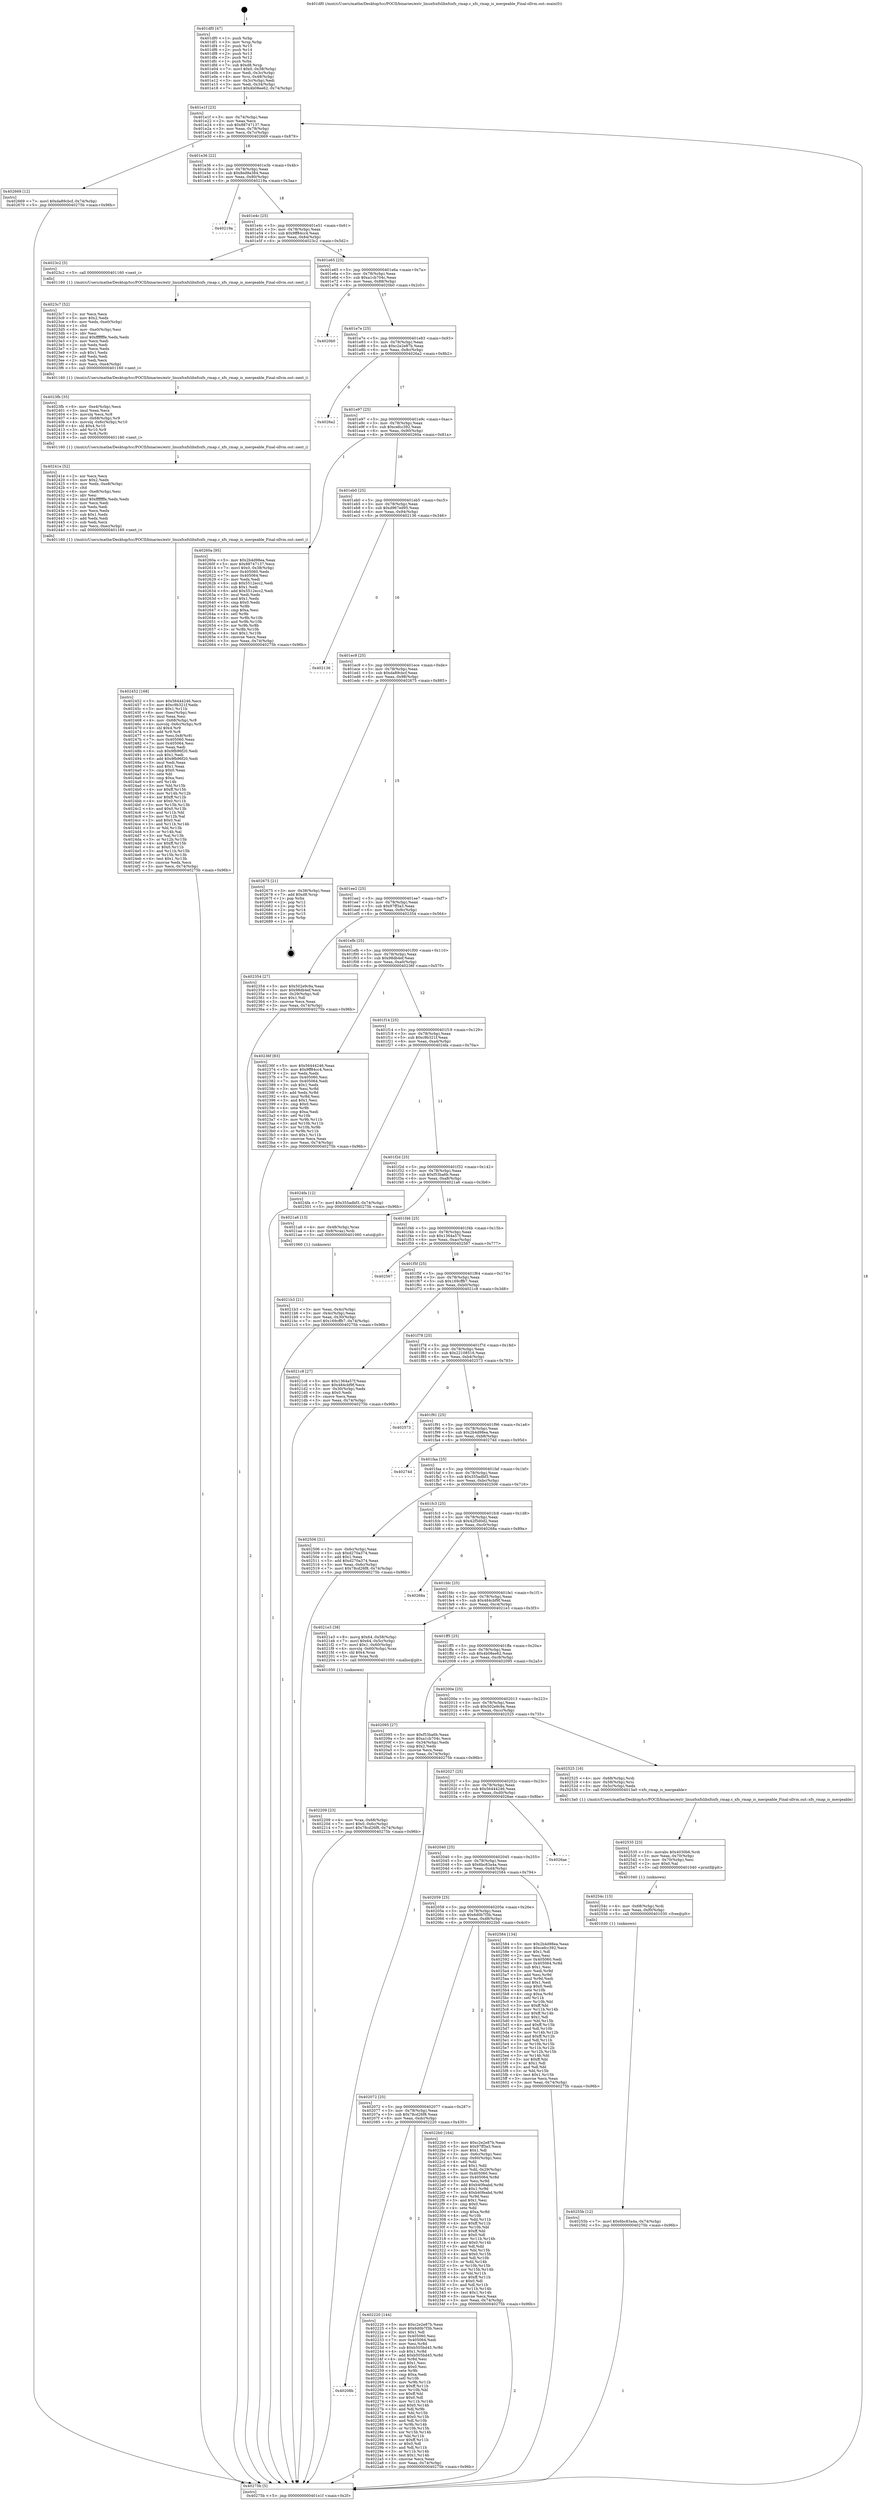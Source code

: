 digraph "0x401df0" {
  label = "0x401df0 (/mnt/c/Users/mathe/Desktop/tcc/POCII/binaries/extr_linuxfsxfslibxfsxfs_rmap.c_xfs_rmap_is_mergeable_Final-ollvm.out::main(0))"
  labelloc = "t"
  node[shape=record]

  Entry [label="",width=0.3,height=0.3,shape=circle,fillcolor=black,style=filled]
  "0x401e1f" [label="{
     0x401e1f [23]\l
     | [instrs]\l
     &nbsp;&nbsp;0x401e1f \<+3\>: mov -0x74(%rbp),%eax\l
     &nbsp;&nbsp;0x401e22 \<+2\>: mov %eax,%ecx\l
     &nbsp;&nbsp;0x401e24 \<+6\>: sub $0x88747137,%ecx\l
     &nbsp;&nbsp;0x401e2a \<+3\>: mov %eax,-0x78(%rbp)\l
     &nbsp;&nbsp;0x401e2d \<+3\>: mov %ecx,-0x7c(%rbp)\l
     &nbsp;&nbsp;0x401e30 \<+6\>: je 0000000000402669 \<main+0x879\>\l
  }"]
  "0x402669" [label="{
     0x402669 [12]\l
     | [instrs]\l
     &nbsp;&nbsp;0x402669 \<+7\>: movl $0xda89cbcf,-0x74(%rbp)\l
     &nbsp;&nbsp;0x402670 \<+5\>: jmp 000000000040275b \<main+0x96b\>\l
  }"]
  "0x401e36" [label="{
     0x401e36 [22]\l
     | [instrs]\l
     &nbsp;&nbsp;0x401e36 \<+5\>: jmp 0000000000401e3b \<main+0x4b\>\l
     &nbsp;&nbsp;0x401e3b \<+3\>: mov -0x78(%rbp),%eax\l
     &nbsp;&nbsp;0x401e3e \<+5\>: sub $0x8ed9a384,%eax\l
     &nbsp;&nbsp;0x401e43 \<+3\>: mov %eax,-0x80(%rbp)\l
     &nbsp;&nbsp;0x401e46 \<+6\>: je 000000000040219a \<main+0x3aa\>\l
  }"]
  Exit [label="",width=0.3,height=0.3,shape=circle,fillcolor=black,style=filled,peripheries=2]
  "0x40219a" [label="{
     0x40219a\l
  }", style=dashed]
  "0x401e4c" [label="{
     0x401e4c [25]\l
     | [instrs]\l
     &nbsp;&nbsp;0x401e4c \<+5\>: jmp 0000000000401e51 \<main+0x61\>\l
     &nbsp;&nbsp;0x401e51 \<+3\>: mov -0x78(%rbp),%eax\l
     &nbsp;&nbsp;0x401e54 \<+5\>: sub $0x9ff84cc4,%eax\l
     &nbsp;&nbsp;0x401e59 \<+6\>: mov %eax,-0x84(%rbp)\l
     &nbsp;&nbsp;0x401e5f \<+6\>: je 00000000004023c2 \<main+0x5d2\>\l
  }"]
  "0x40255b" [label="{
     0x40255b [12]\l
     | [instrs]\l
     &nbsp;&nbsp;0x40255b \<+7\>: movl $0x6bc83a4a,-0x74(%rbp)\l
     &nbsp;&nbsp;0x402562 \<+5\>: jmp 000000000040275b \<main+0x96b\>\l
  }"]
  "0x4023c2" [label="{
     0x4023c2 [5]\l
     | [instrs]\l
     &nbsp;&nbsp;0x4023c2 \<+5\>: call 0000000000401160 \<next_i\>\l
     | [calls]\l
     &nbsp;&nbsp;0x401160 \{1\} (/mnt/c/Users/mathe/Desktop/tcc/POCII/binaries/extr_linuxfsxfslibxfsxfs_rmap.c_xfs_rmap_is_mergeable_Final-ollvm.out::next_i)\l
  }"]
  "0x401e65" [label="{
     0x401e65 [25]\l
     | [instrs]\l
     &nbsp;&nbsp;0x401e65 \<+5\>: jmp 0000000000401e6a \<main+0x7a\>\l
     &nbsp;&nbsp;0x401e6a \<+3\>: mov -0x78(%rbp),%eax\l
     &nbsp;&nbsp;0x401e6d \<+5\>: sub $0xa1cb704c,%eax\l
     &nbsp;&nbsp;0x401e72 \<+6\>: mov %eax,-0x88(%rbp)\l
     &nbsp;&nbsp;0x401e78 \<+6\>: je 00000000004020b0 \<main+0x2c0\>\l
  }"]
  "0x40254c" [label="{
     0x40254c [15]\l
     | [instrs]\l
     &nbsp;&nbsp;0x40254c \<+4\>: mov -0x68(%rbp),%rdi\l
     &nbsp;&nbsp;0x402550 \<+6\>: mov %eax,-0xf0(%rbp)\l
     &nbsp;&nbsp;0x402556 \<+5\>: call 0000000000401030 \<free@plt\>\l
     | [calls]\l
     &nbsp;&nbsp;0x401030 \{1\} (unknown)\l
  }"]
  "0x4020b0" [label="{
     0x4020b0\l
  }", style=dashed]
  "0x401e7e" [label="{
     0x401e7e [25]\l
     | [instrs]\l
     &nbsp;&nbsp;0x401e7e \<+5\>: jmp 0000000000401e83 \<main+0x93\>\l
     &nbsp;&nbsp;0x401e83 \<+3\>: mov -0x78(%rbp),%eax\l
     &nbsp;&nbsp;0x401e86 \<+5\>: sub $0xc2e2e87b,%eax\l
     &nbsp;&nbsp;0x401e8b \<+6\>: mov %eax,-0x8c(%rbp)\l
     &nbsp;&nbsp;0x401e91 \<+6\>: je 00000000004026a2 \<main+0x8b2\>\l
  }"]
  "0x402535" [label="{
     0x402535 [23]\l
     | [instrs]\l
     &nbsp;&nbsp;0x402535 \<+10\>: movabs $0x4030b6,%rdi\l
     &nbsp;&nbsp;0x40253f \<+3\>: mov %eax,-0x70(%rbp)\l
     &nbsp;&nbsp;0x402542 \<+3\>: mov -0x70(%rbp),%esi\l
     &nbsp;&nbsp;0x402545 \<+2\>: mov $0x0,%al\l
     &nbsp;&nbsp;0x402547 \<+5\>: call 0000000000401040 \<printf@plt\>\l
     | [calls]\l
     &nbsp;&nbsp;0x401040 \{1\} (unknown)\l
  }"]
  "0x4026a2" [label="{
     0x4026a2\l
  }", style=dashed]
  "0x401e97" [label="{
     0x401e97 [25]\l
     | [instrs]\l
     &nbsp;&nbsp;0x401e97 \<+5\>: jmp 0000000000401e9c \<main+0xac\>\l
     &nbsp;&nbsp;0x401e9c \<+3\>: mov -0x78(%rbp),%eax\l
     &nbsp;&nbsp;0x401e9f \<+5\>: sub $0xcefcc392,%eax\l
     &nbsp;&nbsp;0x401ea4 \<+6\>: mov %eax,-0x90(%rbp)\l
     &nbsp;&nbsp;0x401eaa \<+6\>: je 000000000040260a \<main+0x81a\>\l
  }"]
  "0x402452" [label="{
     0x402452 [168]\l
     | [instrs]\l
     &nbsp;&nbsp;0x402452 \<+5\>: mov $0x56444246,%ecx\l
     &nbsp;&nbsp;0x402457 \<+5\>: mov $0xc9b321f,%edx\l
     &nbsp;&nbsp;0x40245c \<+3\>: mov $0x1,%r11b\l
     &nbsp;&nbsp;0x40245f \<+6\>: mov -0xec(%rbp),%esi\l
     &nbsp;&nbsp;0x402465 \<+3\>: imul %eax,%esi\l
     &nbsp;&nbsp;0x402468 \<+4\>: mov -0x68(%rbp),%r8\l
     &nbsp;&nbsp;0x40246c \<+4\>: movslq -0x6c(%rbp),%r9\l
     &nbsp;&nbsp;0x402470 \<+4\>: shl $0x4,%r9\l
     &nbsp;&nbsp;0x402474 \<+3\>: add %r9,%r8\l
     &nbsp;&nbsp;0x402477 \<+4\>: mov %esi,0x8(%r8)\l
     &nbsp;&nbsp;0x40247b \<+7\>: mov 0x405060,%eax\l
     &nbsp;&nbsp;0x402482 \<+7\>: mov 0x405064,%esi\l
     &nbsp;&nbsp;0x402489 \<+2\>: mov %eax,%edi\l
     &nbsp;&nbsp;0x40248b \<+6\>: sub $0x9fb96f20,%edi\l
     &nbsp;&nbsp;0x402491 \<+3\>: sub $0x1,%edi\l
     &nbsp;&nbsp;0x402494 \<+6\>: add $0x9fb96f20,%edi\l
     &nbsp;&nbsp;0x40249a \<+3\>: imul %edi,%eax\l
     &nbsp;&nbsp;0x40249d \<+3\>: and $0x1,%eax\l
     &nbsp;&nbsp;0x4024a0 \<+3\>: cmp $0x0,%eax\l
     &nbsp;&nbsp;0x4024a3 \<+3\>: sete %bl\l
     &nbsp;&nbsp;0x4024a6 \<+3\>: cmp $0xa,%esi\l
     &nbsp;&nbsp;0x4024a9 \<+4\>: setl %r14b\l
     &nbsp;&nbsp;0x4024ad \<+3\>: mov %bl,%r15b\l
     &nbsp;&nbsp;0x4024b0 \<+4\>: xor $0xff,%r15b\l
     &nbsp;&nbsp;0x4024b4 \<+3\>: mov %r14b,%r12b\l
     &nbsp;&nbsp;0x4024b7 \<+4\>: xor $0xff,%r12b\l
     &nbsp;&nbsp;0x4024bb \<+4\>: xor $0x0,%r11b\l
     &nbsp;&nbsp;0x4024bf \<+3\>: mov %r15b,%r13b\l
     &nbsp;&nbsp;0x4024c2 \<+4\>: and $0x0,%r13b\l
     &nbsp;&nbsp;0x4024c6 \<+3\>: and %r11b,%bl\l
     &nbsp;&nbsp;0x4024c9 \<+3\>: mov %r12b,%al\l
     &nbsp;&nbsp;0x4024cc \<+2\>: and $0x0,%al\l
     &nbsp;&nbsp;0x4024ce \<+3\>: and %r11b,%r14b\l
     &nbsp;&nbsp;0x4024d1 \<+3\>: or %bl,%r13b\l
     &nbsp;&nbsp;0x4024d4 \<+3\>: or %r14b,%al\l
     &nbsp;&nbsp;0x4024d7 \<+3\>: xor %al,%r13b\l
     &nbsp;&nbsp;0x4024da \<+3\>: or %r12b,%r15b\l
     &nbsp;&nbsp;0x4024dd \<+4\>: xor $0xff,%r15b\l
     &nbsp;&nbsp;0x4024e1 \<+4\>: or $0x0,%r11b\l
     &nbsp;&nbsp;0x4024e5 \<+3\>: and %r11b,%r15b\l
     &nbsp;&nbsp;0x4024e8 \<+3\>: or %r15b,%r13b\l
     &nbsp;&nbsp;0x4024eb \<+4\>: test $0x1,%r13b\l
     &nbsp;&nbsp;0x4024ef \<+3\>: cmovne %edx,%ecx\l
     &nbsp;&nbsp;0x4024f2 \<+3\>: mov %ecx,-0x74(%rbp)\l
     &nbsp;&nbsp;0x4024f5 \<+5\>: jmp 000000000040275b \<main+0x96b\>\l
  }"]
  "0x40260a" [label="{
     0x40260a [95]\l
     | [instrs]\l
     &nbsp;&nbsp;0x40260a \<+5\>: mov $0x2b4d98ea,%eax\l
     &nbsp;&nbsp;0x40260f \<+5\>: mov $0x88747137,%ecx\l
     &nbsp;&nbsp;0x402614 \<+7\>: movl $0x0,-0x38(%rbp)\l
     &nbsp;&nbsp;0x40261b \<+7\>: mov 0x405060,%edx\l
     &nbsp;&nbsp;0x402622 \<+7\>: mov 0x405064,%esi\l
     &nbsp;&nbsp;0x402629 \<+2\>: mov %edx,%edi\l
     &nbsp;&nbsp;0x40262b \<+6\>: sub $0x5512ecc2,%edi\l
     &nbsp;&nbsp;0x402631 \<+3\>: sub $0x1,%edi\l
     &nbsp;&nbsp;0x402634 \<+6\>: add $0x5512ecc2,%edi\l
     &nbsp;&nbsp;0x40263a \<+3\>: imul %edi,%edx\l
     &nbsp;&nbsp;0x40263d \<+3\>: and $0x1,%edx\l
     &nbsp;&nbsp;0x402640 \<+3\>: cmp $0x0,%edx\l
     &nbsp;&nbsp;0x402643 \<+4\>: sete %r8b\l
     &nbsp;&nbsp;0x402647 \<+3\>: cmp $0xa,%esi\l
     &nbsp;&nbsp;0x40264a \<+4\>: setl %r9b\l
     &nbsp;&nbsp;0x40264e \<+3\>: mov %r8b,%r10b\l
     &nbsp;&nbsp;0x402651 \<+3\>: and %r9b,%r10b\l
     &nbsp;&nbsp;0x402654 \<+3\>: xor %r9b,%r8b\l
     &nbsp;&nbsp;0x402657 \<+3\>: or %r8b,%r10b\l
     &nbsp;&nbsp;0x40265a \<+4\>: test $0x1,%r10b\l
     &nbsp;&nbsp;0x40265e \<+3\>: cmovne %ecx,%eax\l
     &nbsp;&nbsp;0x402661 \<+3\>: mov %eax,-0x74(%rbp)\l
     &nbsp;&nbsp;0x402664 \<+5\>: jmp 000000000040275b \<main+0x96b\>\l
  }"]
  "0x401eb0" [label="{
     0x401eb0 [25]\l
     | [instrs]\l
     &nbsp;&nbsp;0x401eb0 \<+5\>: jmp 0000000000401eb5 \<main+0xc5\>\l
     &nbsp;&nbsp;0x401eb5 \<+3\>: mov -0x78(%rbp),%eax\l
     &nbsp;&nbsp;0x401eb8 \<+5\>: sub $0xd967ed95,%eax\l
     &nbsp;&nbsp;0x401ebd \<+6\>: mov %eax,-0x94(%rbp)\l
     &nbsp;&nbsp;0x401ec3 \<+6\>: je 0000000000402136 \<main+0x346\>\l
  }"]
  "0x40241e" [label="{
     0x40241e [52]\l
     | [instrs]\l
     &nbsp;&nbsp;0x40241e \<+2\>: xor %ecx,%ecx\l
     &nbsp;&nbsp;0x402420 \<+5\>: mov $0x2,%edx\l
     &nbsp;&nbsp;0x402425 \<+6\>: mov %edx,-0xe8(%rbp)\l
     &nbsp;&nbsp;0x40242b \<+1\>: cltd\l
     &nbsp;&nbsp;0x40242c \<+6\>: mov -0xe8(%rbp),%esi\l
     &nbsp;&nbsp;0x402432 \<+2\>: idiv %esi\l
     &nbsp;&nbsp;0x402434 \<+6\>: imul $0xfffffffe,%edx,%edx\l
     &nbsp;&nbsp;0x40243a \<+2\>: mov %ecx,%edi\l
     &nbsp;&nbsp;0x40243c \<+2\>: sub %edx,%edi\l
     &nbsp;&nbsp;0x40243e \<+2\>: mov %ecx,%edx\l
     &nbsp;&nbsp;0x402440 \<+3\>: sub $0x1,%edx\l
     &nbsp;&nbsp;0x402443 \<+2\>: add %edx,%edi\l
     &nbsp;&nbsp;0x402445 \<+2\>: sub %edi,%ecx\l
     &nbsp;&nbsp;0x402447 \<+6\>: mov %ecx,-0xec(%rbp)\l
     &nbsp;&nbsp;0x40244d \<+5\>: call 0000000000401160 \<next_i\>\l
     | [calls]\l
     &nbsp;&nbsp;0x401160 \{1\} (/mnt/c/Users/mathe/Desktop/tcc/POCII/binaries/extr_linuxfsxfslibxfsxfs_rmap.c_xfs_rmap_is_mergeable_Final-ollvm.out::next_i)\l
  }"]
  "0x402136" [label="{
     0x402136\l
  }", style=dashed]
  "0x401ec9" [label="{
     0x401ec9 [25]\l
     | [instrs]\l
     &nbsp;&nbsp;0x401ec9 \<+5\>: jmp 0000000000401ece \<main+0xde\>\l
     &nbsp;&nbsp;0x401ece \<+3\>: mov -0x78(%rbp),%eax\l
     &nbsp;&nbsp;0x401ed1 \<+5\>: sub $0xda89cbcf,%eax\l
     &nbsp;&nbsp;0x401ed6 \<+6\>: mov %eax,-0x98(%rbp)\l
     &nbsp;&nbsp;0x401edc \<+6\>: je 0000000000402675 \<main+0x885\>\l
  }"]
  "0x4023fb" [label="{
     0x4023fb [35]\l
     | [instrs]\l
     &nbsp;&nbsp;0x4023fb \<+6\>: mov -0xe4(%rbp),%ecx\l
     &nbsp;&nbsp;0x402401 \<+3\>: imul %eax,%ecx\l
     &nbsp;&nbsp;0x402404 \<+3\>: movslq %ecx,%r8\l
     &nbsp;&nbsp;0x402407 \<+4\>: mov -0x68(%rbp),%r9\l
     &nbsp;&nbsp;0x40240b \<+4\>: movslq -0x6c(%rbp),%r10\l
     &nbsp;&nbsp;0x40240f \<+4\>: shl $0x4,%r10\l
     &nbsp;&nbsp;0x402413 \<+3\>: add %r10,%r9\l
     &nbsp;&nbsp;0x402416 \<+3\>: mov %r8,(%r9)\l
     &nbsp;&nbsp;0x402419 \<+5\>: call 0000000000401160 \<next_i\>\l
     | [calls]\l
     &nbsp;&nbsp;0x401160 \{1\} (/mnt/c/Users/mathe/Desktop/tcc/POCII/binaries/extr_linuxfsxfslibxfsxfs_rmap.c_xfs_rmap_is_mergeable_Final-ollvm.out::next_i)\l
  }"]
  "0x402675" [label="{
     0x402675 [21]\l
     | [instrs]\l
     &nbsp;&nbsp;0x402675 \<+3\>: mov -0x38(%rbp),%eax\l
     &nbsp;&nbsp;0x402678 \<+7\>: add $0xd8,%rsp\l
     &nbsp;&nbsp;0x40267f \<+1\>: pop %rbx\l
     &nbsp;&nbsp;0x402680 \<+2\>: pop %r12\l
     &nbsp;&nbsp;0x402682 \<+2\>: pop %r13\l
     &nbsp;&nbsp;0x402684 \<+2\>: pop %r14\l
     &nbsp;&nbsp;0x402686 \<+2\>: pop %r15\l
     &nbsp;&nbsp;0x402688 \<+1\>: pop %rbp\l
     &nbsp;&nbsp;0x402689 \<+1\>: ret\l
  }"]
  "0x401ee2" [label="{
     0x401ee2 [25]\l
     | [instrs]\l
     &nbsp;&nbsp;0x401ee2 \<+5\>: jmp 0000000000401ee7 \<main+0xf7\>\l
     &nbsp;&nbsp;0x401ee7 \<+3\>: mov -0x78(%rbp),%eax\l
     &nbsp;&nbsp;0x401eea \<+5\>: sub $0x97ff3a3,%eax\l
     &nbsp;&nbsp;0x401eef \<+6\>: mov %eax,-0x9c(%rbp)\l
     &nbsp;&nbsp;0x401ef5 \<+6\>: je 0000000000402354 \<main+0x564\>\l
  }"]
  "0x4023c7" [label="{
     0x4023c7 [52]\l
     | [instrs]\l
     &nbsp;&nbsp;0x4023c7 \<+2\>: xor %ecx,%ecx\l
     &nbsp;&nbsp;0x4023c9 \<+5\>: mov $0x2,%edx\l
     &nbsp;&nbsp;0x4023ce \<+6\>: mov %edx,-0xe0(%rbp)\l
     &nbsp;&nbsp;0x4023d4 \<+1\>: cltd\l
     &nbsp;&nbsp;0x4023d5 \<+6\>: mov -0xe0(%rbp),%esi\l
     &nbsp;&nbsp;0x4023db \<+2\>: idiv %esi\l
     &nbsp;&nbsp;0x4023dd \<+6\>: imul $0xfffffffe,%edx,%edx\l
     &nbsp;&nbsp;0x4023e3 \<+2\>: mov %ecx,%edi\l
     &nbsp;&nbsp;0x4023e5 \<+2\>: sub %edx,%edi\l
     &nbsp;&nbsp;0x4023e7 \<+2\>: mov %ecx,%edx\l
     &nbsp;&nbsp;0x4023e9 \<+3\>: sub $0x1,%edx\l
     &nbsp;&nbsp;0x4023ec \<+2\>: add %edx,%edi\l
     &nbsp;&nbsp;0x4023ee \<+2\>: sub %edi,%ecx\l
     &nbsp;&nbsp;0x4023f0 \<+6\>: mov %ecx,-0xe4(%rbp)\l
     &nbsp;&nbsp;0x4023f6 \<+5\>: call 0000000000401160 \<next_i\>\l
     | [calls]\l
     &nbsp;&nbsp;0x401160 \{1\} (/mnt/c/Users/mathe/Desktop/tcc/POCII/binaries/extr_linuxfsxfslibxfsxfs_rmap.c_xfs_rmap_is_mergeable_Final-ollvm.out::next_i)\l
  }"]
  "0x402354" [label="{
     0x402354 [27]\l
     | [instrs]\l
     &nbsp;&nbsp;0x402354 \<+5\>: mov $0x502e9c9a,%eax\l
     &nbsp;&nbsp;0x402359 \<+5\>: mov $0x98db4ef,%ecx\l
     &nbsp;&nbsp;0x40235e \<+3\>: mov -0x29(%rbp),%dl\l
     &nbsp;&nbsp;0x402361 \<+3\>: test $0x1,%dl\l
     &nbsp;&nbsp;0x402364 \<+3\>: cmovne %ecx,%eax\l
     &nbsp;&nbsp;0x402367 \<+3\>: mov %eax,-0x74(%rbp)\l
     &nbsp;&nbsp;0x40236a \<+5\>: jmp 000000000040275b \<main+0x96b\>\l
  }"]
  "0x401efb" [label="{
     0x401efb [25]\l
     | [instrs]\l
     &nbsp;&nbsp;0x401efb \<+5\>: jmp 0000000000401f00 \<main+0x110\>\l
     &nbsp;&nbsp;0x401f00 \<+3\>: mov -0x78(%rbp),%eax\l
     &nbsp;&nbsp;0x401f03 \<+5\>: sub $0x98db4ef,%eax\l
     &nbsp;&nbsp;0x401f08 \<+6\>: mov %eax,-0xa0(%rbp)\l
     &nbsp;&nbsp;0x401f0e \<+6\>: je 000000000040236f \<main+0x57f\>\l
  }"]
  "0x40208b" [label="{
     0x40208b\l
  }", style=dashed]
  "0x40236f" [label="{
     0x40236f [83]\l
     | [instrs]\l
     &nbsp;&nbsp;0x40236f \<+5\>: mov $0x56444246,%eax\l
     &nbsp;&nbsp;0x402374 \<+5\>: mov $0x9ff84cc4,%ecx\l
     &nbsp;&nbsp;0x402379 \<+2\>: xor %edx,%edx\l
     &nbsp;&nbsp;0x40237b \<+7\>: mov 0x405060,%esi\l
     &nbsp;&nbsp;0x402382 \<+7\>: mov 0x405064,%edi\l
     &nbsp;&nbsp;0x402389 \<+3\>: sub $0x1,%edx\l
     &nbsp;&nbsp;0x40238c \<+3\>: mov %esi,%r8d\l
     &nbsp;&nbsp;0x40238f \<+3\>: add %edx,%r8d\l
     &nbsp;&nbsp;0x402392 \<+4\>: imul %r8d,%esi\l
     &nbsp;&nbsp;0x402396 \<+3\>: and $0x1,%esi\l
     &nbsp;&nbsp;0x402399 \<+3\>: cmp $0x0,%esi\l
     &nbsp;&nbsp;0x40239c \<+4\>: sete %r9b\l
     &nbsp;&nbsp;0x4023a0 \<+3\>: cmp $0xa,%edi\l
     &nbsp;&nbsp;0x4023a3 \<+4\>: setl %r10b\l
     &nbsp;&nbsp;0x4023a7 \<+3\>: mov %r9b,%r11b\l
     &nbsp;&nbsp;0x4023aa \<+3\>: and %r10b,%r11b\l
     &nbsp;&nbsp;0x4023ad \<+3\>: xor %r10b,%r9b\l
     &nbsp;&nbsp;0x4023b0 \<+3\>: or %r9b,%r11b\l
     &nbsp;&nbsp;0x4023b3 \<+4\>: test $0x1,%r11b\l
     &nbsp;&nbsp;0x4023b7 \<+3\>: cmovne %ecx,%eax\l
     &nbsp;&nbsp;0x4023ba \<+3\>: mov %eax,-0x74(%rbp)\l
     &nbsp;&nbsp;0x4023bd \<+5\>: jmp 000000000040275b \<main+0x96b\>\l
  }"]
  "0x401f14" [label="{
     0x401f14 [25]\l
     | [instrs]\l
     &nbsp;&nbsp;0x401f14 \<+5\>: jmp 0000000000401f19 \<main+0x129\>\l
     &nbsp;&nbsp;0x401f19 \<+3\>: mov -0x78(%rbp),%eax\l
     &nbsp;&nbsp;0x401f1c \<+5\>: sub $0xc9b321f,%eax\l
     &nbsp;&nbsp;0x401f21 \<+6\>: mov %eax,-0xa4(%rbp)\l
     &nbsp;&nbsp;0x401f27 \<+6\>: je 00000000004024fa \<main+0x70a\>\l
  }"]
  "0x402220" [label="{
     0x402220 [144]\l
     | [instrs]\l
     &nbsp;&nbsp;0x402220 \<+5\>: mov $0xc2e2e87b,%eax\l
     &nbsp;&nbsp;0x402225 \<+5\>: mov $0x6d0b7f3b,%ecx\l
     &nbsp;&nbsp;0x40222a \<+2\>: mov $0x1,%dl\l
     &nbsp;&nbsp;0x40222c \<+7\>: mov 0x405060,%esi\l
     &nbsp;&nbsp;0x402233 \<+7\>: mov 0x405064,%edi\l
     &nbsp;&nbsp;0x40223a \<+3\>: mov %esi,%r8d\l
     &nbsp;&nbsp;0x40223d \<+7\>: sub $0xb505bd45,%r8d\l
     &nbsp;&nbsp;0x402244 \<+4\>: sub $0x1,%r8d\l
     &nbsp;&nbsp;0x402248 \<+7\>: add $0xb505bd45,%r8d\l
     &nbsp;&nbsp;0x40224f \<+4\>: imul %r8d,%esi\l
     &nbsp;&nbsp;0x402253 \<+3\>: and $0x1,%esi\l
     &nbsp;&nbsp;0x402256 \<+3\>: cmp $0x0,%esi\l
     &nbsp;&nbsp;0x402259 \<+4\>: sete %r9b\l
     &nbsp;&nbsp;0x40225d \<+3\>: cmp $0xa,%edi\l
     &nbsp;&nbsp;0x402260 \<+4\>: setl %r10b\l
     &nbsp;&nbsp;0x402264 \<+3\>: mov %r9b,%r11b\l
     &nbsp;&nbsp;0x402267 \<+4\>: xor $0xff,%r11b\l
     &nbsp;&nbsp;0x40226b \<+3\>: mov %r10b,%bl\l
     &nbsp;&nbsp;0x40226e \<+3\>: xor $0xff,%bl\l
     &nbsp;&nbsp;0x402271 \<+3\>: xor $0x0,%dl\l
     &nbsp;&nbsp;0x402274 \<+3\>: mov %r11b,%r14b\l
     &nbsp;&nbsp;0x402277 \<+4\>: and $0x0,%r14b\l
     &nbsp;&nbsp;0x40227b \<+3\>: and %dl,%r9b\l
     &nbsp;&nbsp;0x40227e \<+3\>: mov %bl,%r15b\l
     &nbsp;&nbsp;0x402281 \<+4\>: and $0x0,%r15b\l
     &nbsp;&nbsp;0x402285 \<+3\>: and %dl,%r10b\l
     &nbsp;&nbsp;0x402288 \<+3\>: or %r9b,%r14b\l
     &nbsp;&nbsp;0x40228b \<+3\>: or %r10b,%r15b\l
     &nbsp;&nbsp;0x40228e \<+3\>: xor %r15b,%r14b\l
     &nbsp;&nbsp;0x402291 \<+3\>: or %bl,%r11b\l
     &nbsp;&nbsp;0x402294 \<+4\>: xor $0xff,%r11b\l
     &nbsp;&nbsp;0x402298 \<+3\>: or $0x0,%dl\l
     &nbsp;&nbsp;0x40229b \<+3\>: and %dl,%r11b\l
     &nbsp;&nbsp;0x40229e \<+3\>: or %r11b,%r14b\l
     &nbsp;&nbsp;0x4022a1 \<+4\>: test $0x1,%r14b\l
     &nbsp;&nbsp;0x4022a5 \<+3\>: cmovne %ecx,%eax\l
     &nbsp;&nbsp;0x4022a8 \<+3\>: mov %eax,-0x74(%rbp)\l
     &nbsp;&nbsp;0x4022ab \<+5\>: jmp 000000000040275b \<main+0x96b\>\l
  }"]
  "0x4024fa" [label="{
     0x4024fa [12]\l
     | [instrs]\l
     &nbsp;&nbsp;0x4024fa \<+7\>: movl $0x355adbf3,-0x74(%rbp)\l
     &nbsp;&nbsp;0x402501 \<+5\>: jmp 000000000040275b \<main+0x96b\>\l
  }"]
  "0x401f2d" [label="{
     0x401f2d [25]\l
     | [instrs]\l
     &nbsp;&nbsp;0x401f2d \<+5\>: jmp 0000000000401f32 \<main+0x142\>\l
     &nbsp;&nbsp;0x401f32 \<+3\>: mov -0x78(%rbp),%eax\l
     &nbsp;&nbsp;0x401f35 \<+5\>: sub $0xf53ba6b,%eax\l
     &nbsp;&nbsp;0x401f3a \<+6\>: mov %eax,-0xa8(%rbp)\l
     &nbsp;&nbsp;0x401f40 \<+6\>: je 00000000004021a6 \<main+0x3b6\>\l
  }"]
  "0x402072" [label="{
     0x402072 [25]\l
     | [instrs]\l
     &nbsp;&nbsp;0x402072 \<+5\>: jmp 0000000000402077 \<main+0x287\>\l
     &nbsp;&nbsp;0x402077 \<+3\>: mov -0x78(%rbp),%eax\l
     &nbsp;&nbsp;0x40207a \<+5\>: sub $0x78cd26f8,%eax\l
     &nbsp;&nbsp;0x40207f \<+6\>: mov %eax,-0xdc(%rbp)\l
     &nbsp;&nbsp;0x402085 \<+6\>: je 0000000000402220 \<main+0x430\>\l
  }"]
  "0x4021a6" [label="{
     0x4021a6 [13]\l
     | [instrs]\l
     &nbsp;&nbsp;0x4021a6 \<+4\>: mov -0x48(%rbp),%rax\l
     &nbsp;&nbsp;0x4021aa \<+4\>: mov 0x8(%rax),%rdi\l
     &nbsp;&nbsp;0x4021ae \<+5\>: call 0000000000401060 \<atoi@plt\>\l
     | [calls]\l
     &nbsp;&nbsp;0x401060 \{1\} (unknown)\l
  }"]
  "0x401f46" [label="{
     0x401f46 [25]\l
     | [instrs]\l
     &nbsp;&nbsp;0x401f46 \<+5\>: jmp 0000000000401f4b \<main+0x15b\>\l
     &nbsp;&nbsp;0x401f4b \<+3\>: mov -0x78(%rbp),%eax\l
     &nbsp;&nbsp;0x401f4e \<+5\>: sub $0x1364a57f,%eax\l
     &nbsp;&nbsp;0x401f53 \<+6\>: mov %eax,-0xac(%rbp)\l
     &nbsp;&nbsp;0x401f59 \<+6\>: je 0000000000402567 \<main+0x777\>\l
  }"]
  "0x4022b0" [label="{
     0x4022b0 [164]\l
     | [instrs]\l
     &nbsp;&nbsp;0x4022b0 \<+5\>: mov $0xc2e2e87b,%eax\l
     &nbsp;&nbsp;0x4022b5 \<+5\>: mov $0x97ff3a3,%ecx\l
     &nbsp;&nbsp;0x4022ba \<+2\>: mov $0x1,%dl\l
     &nbsp;&nbsp;0x4022bc \<+3\>: mov -0x6c(%rbp),%esi\l
     &nbsp;&nbsp;0x4022bf \<+3\>: cmp -0x60(%rbp),%esi\l
     &nbsp;&nbsp;0x4022c2 \<+4\>: setl %dil\l
     &nbsp;&nbsp;0x4022c6 \<+4\>: and $0x1,%dil\l
     &nbsp;&nbsp;0x4022ca \<+4\>: mov %dil,-0x29(%rbp)\l
     &nbsp;&nbsp;0x4022ce \<+7\>: mov 0x405060,%esi\l
     &nbsp;&nbsp;0x4022d5 \<+8\>: mov 0x405064,%r8d\l
     &nbsp;&nbsp;0x4022dd \<+3\>: mov %esi,%r9d\l
     &nbsp;&nbsp;0x4022e0 \<+7\>: add $0xb40feabd,%r9d\l
     &nbsp;&nbsp;0x4022e7 \<+4\>: sub $0x1,%r9d\l
     &nbsp;&nbsp;0x4022eb \<+7\>: sub $0xb40feabd,%r9d\l
     &nbsp;&nbsp;0x4022f2 \<+4\>: imul %r9d,%esi\l
     &nbsp;&nbsp;0x4022f6 \<+3\>: and $0x1,%esi\l
     &nbsp;&nbsp;0x4022f9 \<+3\>: cmp $0x0,%esi\l
     &nbsp;&nbsp;0x4022fc \<+4\>: sete %dil\l
     &nbsp;&nbsp;0x402300 \<+4\>: cmp $0xa,%r8d\l
     &nbsp;&nbsp;0x402304 \<+4\>: setl %r10b\l
     &nbsp;&nbsp;0x402308 \<+3\>: mov %dil,%r11b\l
     &nbsp;&nbsp;0x40230b \<+4\>: xor $0xff,%r11b\l
     &nbsp;&nbsp;0x40230f \<+3\>: mov %r10b,%bl\l
     &nbsp;&nbsp;0x402312 \<+3\>: xor $0xff,%bl\l
     &nbsp;&nbsp;0x402315 \<+3\>: xor $0x0,%dl\l
     &nbsp;&nbsp;0x402318 \<+3\>: mov %r11b,%r14b\l
     &nbsp;&nbsp;0x40231b \<+4\>: and $0x0,%r14b\l
     &nbsp;&nbsp;0x40231f \<+3\>: and %dl,%dil\l
     &nbsp;&nbsp;0x402322 \<+3\>: mov %bl,%r15b\l
     &nbsp;&nbsp;0x402325 \<+4\>: and $0x0,%r15b\l
     &nbsp;&nbsp;0x402329 \<+3\>: and %dl,%r10b\l
     &nbsp;&nbsp;0x40232c \<+3\>: or %dil,%r14b\l
     &nbsp;&nbsp;0x40232f \<+3\>: or %r10b,%r15b\l
     &nbsp;&nbsp;0x402332 \<+3\>: xor %r15b,%r14b\l
     &nbsp;&nbsp;0x402335 \<+3\>: or %bl,%r11b\l
     &nbsp;&nbsp;0x402338 \<+4\>: xor $0xff,%r11b\l
     &nbsp;&nbsp;0x40233c \<+3\>: or $0x0,%dl\l
     &nbsp;&nbsp;0x40233f \<+3\>: and %dl,%r11b\l
     &nbsp;&nbsp;0x402342 \<+3\>: or %r11b,%r14b\l
     &nbsp;&nbsp;0x402345 \<+4\>: test $0x1,%r14b\l
     &nbsp;&nbsp;0x402349 \<+3\>: cmovne %ecx,%eax\l
     &nbsp;&nbsp;0x40234c \<+3\>: mov %eax,-0x74(%rbp)\l
     &nbsp;&nbsp;0x40234f \<+5\>: jmp 000000000040275b \<main+0x96b\>\l
  }"]
  "0x402567" [label="{
     0x402567\l
  }", style=dashed]
  "0x401f5f" [label="{
     0x401f5f [25]\l
     | [instrs]\l
     &nbsp;&nbsp;0x401f5f \<+5\>: jmp 0000000000401f64 \<main+0x174\>\l
     &nbsp;&nbsp;0x401f64 \<+3\>: mov -0x78(%rbp),%eax\l
     &nbsp;&nbsp;0x401f67 \<+5\>: sub $0x169cffb7,%eax\l
     &nbsp;&nbsp;0x401f6c \<+6\>: mov %eax,-0xb0(%rbp)\l
     &nbsp;&nbsp;0x401f72 \<+6\>: je 00000000004021c8 \<main+0x3d8\>\l
  }"]
  "0x402059" [label="{
     0x402059 [25]\l
     | [instrs]\l
     &nbsp;&nbsp;0x402059 \<+5\>: jmp 000000000040205e \<main+0x26e\>\l
     &nbsp;&nbsp;0x40205e \<+3\>: mov -0x78(%rbp),%eax\l
     &nbsp;&nbsp;0x402061 \<+5\>: sub $0x6d0b7f3b,%eax\l
     &nbsp;&nbsp;0x402066 \<+6\>: mov %eax,-0xd8(%rbp)\l
     &nbsp;&nbsp;0x40206c \<+6\>: je 00000000004022b0 \<main+0x4c0\>\l
  }"]
  "0x4021c8" [label="{
     0x4021c8 [27]\l
     | [instrs]\l
     &nbsp;&nbsp;0x4021c8 \<+5\>: mov $0x1364a57f,%eax\l
     &nbsp;&nbsp;0x4021cd \<+5\>: mov $0x484cbf9f,%ecx\l
     &nbsp;&nbsp;0x4021d2 \<+3\>: mov -0x30(%rbp),%edx\l
     &nbsp;&nbsp;0x4021d5 \<+3\>: cmp $0x0,%edx\l
     &nbsp;&nbsp;0x4021d8 \<+3\>: cmove %ecx,%eax\l
     &nbsp;&nbsp;0x4021db \<+3\>: mov %eax,-0x74(%rbp)\l
     &nbsp;&nbsp;0x4021de \<+5\>: jmp 000000000040275b \<main+0x96b\>\l
  }"]
  "0x401f78" [label="{
     0x401f78 [25]\l
     | [instrs]\l
     &nbsp;&nbsp;0x401f78 \<+5\>: jmp 0000000000401f7d \<main+0x18d\>\l
     &nbsp;&nbsp;0x401f7d \<+3\>: mov -0x78(%rbp),%eax\l
     &nbsp;&nbsp;0x401f80 \<+5\>: sub $0x22108516,%eax\l
     &nbsp;&nbsp;0x401f85 \<+6\>: mov %eax,-0xb4(%rbp)\l
     &nbsp;&nbsp;0x401f8b \<+6\>: je 0000000000402573 \<main+0x783\>\l
  }"]
  "0x402584" [label="{
     0x402584 [134]\l
     | [instrs]\l
     &nbsp;&nbsp;0x402584 \<+5\>: mov $0x2b4d98ea,%eax\l
     &nbsp;&nbsp;0x402589 \<+5\>: mov $0xcefcc392,%ecx\l
     &nbsp;&nbsp;0x40258e \<+2\>: mov $0x1,%dl\l
     &nbsp;&nbsp;0x402590 \<+2\>: xor %esi,%esi\l
     &nbsp;&nbsp;0x402592 \<+7\>: mov 0x405060,%edi\l
     &nbsp;&nbsp;0x402599 \<+8\>: mov 0x405064,%r8d\l
     &nbsp;&nbsp;0x4025a1 \<+3\>: sub $0x1,%esi\l
     &nbsp;&nbsp;0x4025a4 \<+3\>: mov %edi,%r9d\l
     &nbsp;&nbsp;0x4025a7 \<+3\>: add %esi,%r9d\l
     &nbsp;&nbsp;0x4025aa \<+4\>: imul %r9d,%edi\l
     &nbsp;&nbsp;0x4025ae \<+3\>: and $0x1,%edi\l
     &nbsp;&nbsp;0x4025b1 \<+3\>: cmp $0x0,%edi\l
     &nbsp;&nbsp;0x4025b4 \<+4\>: sete %r10b\l
     &nbsp;&nbsp;0x4025b8 \<+4\>: cmp $0xa,%r8d\l
     &nbsp;&nbsp;0x4025bc \<+4\>: setl %r11b\l
     &nbsp;&nbsp;0x4025c0 \<+3\>: mov %r10b,%bl\l
     &nbsp;&nbsp;0x4025c3 \<+3\>: xor $0xff,%bl\l
     &nbsp;&nbsp;0x4025c6 \<+3\>: mov %r11b,%r14b\l
     &nbsp;&nbsp;0x4025c9 \<+4\>: xor $0xff,%r14b\l
     &nbsp;&nbsp;0x4025cd \<+3\>: xor $0x1,%dl\l
     &nbsp;&nbsp;0x4025d0 \<+3\>: mov %bl,%r15b\l
     &nbsp;&nbsp;0x4025d3 \<+4\>: and $0xff,%r15b\l
     &nbsp;&nbsp;0x4025d7 \<+3\>: and %dl,%r10b\l
     &nbsp;&nbsp;0x4025da \<+3\>: mov %r14b,%r12b\l
     &nbsp;&nbsp;0x4025dd \<+4\>: and $0xff,%r12b\l
     &nbsp;&nbsp;0x4025e1 \<+3\>: and %dl,%r11b\l
     &nbsp;&nbsp;0x4025e4 \<+3\>: or %r10b,%r15b\l
     &nbsp;&nbsp;0x4025e7 \<+3\>: or %r11b,%r12b\l
     &nbsp;&nbsp;0x4025ea \<+3\>: xor %r12b,%r15b\l
     &nbsp;&nbsp;0x4025ed \<+3\>: or %r14b,%bl\l
     &nbsp;&nbsp;0x4025f0 \<+3\>: xor $0xff,%bl\l
     &nbsp;&nbsp;0x4025f3 \<+3\>: or $0x1,%dl\l
     &nbsp;&nbsp;0x4025f6 \<+2\>: and %dl,%bl\l
     &nbsp;&nbsp;0x4025f8 \<+3\>: or %bl,%r15b\l
     &nbsp;&nbsp;0x4025fb \<+4\>: test $0x1,%r15b\l
     &nbsp;&nbsp;0x4025ff \<+3\>: cmovne %ecx,%eax\l
     &nbsp;&nbsp;0x402602 \<+3\>: mov %eax,-0x74(%rbp)\l
     &nbsp;&nbsp;0x402605 \<+5\>: jmp 000000000040275b \<main+0x96b\>\l
  }"]
  "0x402573" [label="{
     0x402573\l
  }", style=dashed]
  "0x401f91" [label="{
     0x401f91 [25]\l
     | [instrs]\l
     &nbsp;&nbsp;0x401f91 \<+5\>: jmp 0000000000401f96 \<main+0x1a6\>\l
     &nbsp;&nbsp;0x401f96 \<+3\>: mov -0x78(%rbp),%eax\l
     &nbsp;&nbsp;0x401f99 \<+5\>: sub $0x2b4d98ea,%eax\l
     &nbsp;&nbsp;0x401f9e \<+6\>: mov %eax,-0xb8(%rbp)\l
     &nbsp;&nbsp;0x401fa4 \<+6\>: je 000000000040274d \<main+0x95d\>\l
  }"]
  "0x402040" [label="{
     0x402040 [25]\l
     | [instrs]\l
     &nbsp;&nbsp;0x402040 \<+5\>: jmp 0000000000402045 \<main+0x255\>\l
     &nbsp;&nbsp;0x402045 \<+3\>: mov -0x78(%rbp),%eax\l
     &nbsp;&nbsp;0x402048 \<+5\>: sub $0x6bc83a4a,%eax\l
     &nbsp;&nbsp;0x40204d \<+6\>: mov %eax,-0xd4(%rbp)\l
     &nbsp;&nbsp;0x402053 \<+6\>: je 0000000000402584 \<main+0x794\>\l
  }"]
  "0x40274d" [label="{
     0x40274d\l
  }", style=dashed]
  "0x401faa" [label="{
     0x401faa [25]\l
     | [instrs]\l
     &nbsp;&nbsp;0x401faa \<+5\>: jmp 0000000000401faf \<main+0x1bf\>\l
     &nbsp;&nbsp;0x401faf \<+3\>: mov -0x78(%rbp),%eax\l
     &nbsp;&nbsp;0x401fb2 \<+5\>: sub $0x355adbf3,%eax\l
     &nbsp;&nbsp;0x401fb7 \<+6\>: mov %eax,-0xbc(%rbp)\l
     &nbsp;&nbsp;0x401fbd \<+6\>: je 0000000000402506 \<main+0x716\>\l
  }"]
  "0x4026ae" [label="{
     0x4026ae\l
  }", style=dashed]
  "0x402506" [label="{
     0x402506 [31]\l
     | [instrs]\l
     &nbsp;&nbsp;0x402506 \<+3\>: mov -0x6c(%rbp),%eax\l
     &nbsp;&nbsp;0x402509 \<+5\>: sub $0xd270a374,%eax\l
     &nbsp;&nbsp;0x40250e \<+3\>: add $0x1,%eax\l
     &nbsp;&nbsp;0x402511 \<+5\>: add $0xd270a374,%eax\l
     &nbsp;&nbsp;0x402516 \<+3\>: mov %eax,-0x6c(%rbp)\l
     &nbsp;&nbsp;0x402519 \<+7\>: movl $0x78cd26f8,-0x74(%rbp)\l
     &nbsp;&nbsp;0x402520 \<+5\>: jmp 000000000040275b \<main+0x96b\>\l
  }"]
  "0x401fc3" [label="{
     0x401fc3 [25]\l
     | [instrs]\l
     &nbsp;&nbsp;0x401fc3 \<+5\>: jmp 0000000000401fc8 \<main+0x1d8\>\l
     &nbsp;&nbsp;0x401fc8 \<+3\>: mov -0x78(%rbp),%eax\l
     &nbsp;&nbsp;0x401fcb \<+5\>: sub $0x42f5d0d2,%eax\l
     &nbsp;&nbsp;0x401fd0 \<+6\>: mov %eax,-0xc0(%rbp)\l
     &nbsp;&nbsp;0x401fd6 \<+6\>: je 000000000040268a \<main+0x89a\>\l
  }"]
  "0x402027" [label="{
     0x402027 [25]\l
     | [instrs]\l
     &nbsp;&nbsp;0x402027 \<+5\>: jmp 000000000040202c \<main+0x23c\>\l
     &nbsp;&nbsp;0x40202c \<+3\>: mov -0x78(%rbp),%eax\l
     &nbsp;&nbsp;0x40202f \<+5\>: sub $0x56444246,%eax\l
     &nbsp;&nbsp;0x402034 \<+6\>: mov %eax,-0xd0(%rbp)\l
     &nbsp;&nbsp;0x40203a \<+6\>: je 00000000004026ae \<main+0x8be\>\l
  }"]
  "0x40268a" [label="{
     0x40268a\l
  }", style=dashed]
  "0x401fdc" [label="{
     0x401fdc [25]\l
     | [instrs]\l
     &nbsp;&nbsp;0x401fdc \<+5\>: jmp 0000000000401fe1 \<main+0x1f1\>\l
     &nbsp;&nbsp;0x401fe1 \<+3\>: mov -0x78(%rbp),%eax\l
     &nbsp;&nbsp;0x401fe4 \<+5\>: sub $0x484cbf9f,%eax\l
     &nbsp;&nbsp;0x401fe9 \<+6\>: mov %eax,-0xc4(%rbp)\l
     &nbsp;&nbsp;0x401fef \<+6\>: je 00000000004021e3 \<main+0x3f3\>\l
  }"]
  "0x402525" [label="{
     0x402525 [16]\l
     | [instrs]\l
     &nbsp;&nbsp;0x402525 \<+4\>: mov -0x68(%rbp),%rdi\l
     &nbsp;&nbsp;0x402529 \<+4\>: mov -0x58(%rbp),%rsi\l
     &nbsp;&nbsp;0x40252d \<+3\>: mov -0x5c(%rbp),%edx\l
     &nbsp;&nbsp;0x402530 \<+5\>: call 00000000004013a0 \<xfs_rmap_is_mergeable\>\l
     | [calls]\l
     &nbsp;&nbsp;0x4013a0 \{1\} (/mnt/c/Users/mathe/Desktop/tcc/POCII/binaries/extr_linuxfsxfslibxfsxfs_rmap.c_xfs_rmap_is_mergeable_Final-ollvm.out::xfs_rmap_is_mergeable)\l
  }"]
  "0x4021e3" [label="{
     0x4021e3 [38]\l
     | [instrs]\l
     &nbsp;&nbsp;0x4021e3 \<+8\>: movq $0x64,-0x58(%rbp)\l
     &nbsp;&nbsp;0x4021eb \<+7\>: movl $0x64,-0x5c(%rbp)\l
     &nbsp;&nbsp;0x4021f2 \<+7\>: movl $0x1,-0x60(%rbp)\l
     &nbsp;&nbsp;0x4021f9 \<+4\>: movslq -0x60(%rbp),%rax\l
     &nbsp;&nbsp;0x4021fd \<+4\>: shl $0x4,%rax\l
     &nbsp;&nbsp;0x402201 \<+3\>: mov %rax,%rdi\l
     &nbsp;&nbsp;0x402204 \<+5\>: call 0000000000401050 \<malloc@plt\>\l
     | [calls]\l
     &nbsp;&nbsp;0x401050 \{1\} (unknown)\l
  }"]
  "0x401ff5" [label="{
     0x401ff5 [25]\l
     | [instrs]\l
     &nbsp;&nbsp;0x401ff5 \<+5\>: jmp 0000000000401ffa \<main+0x20a\>\l
     &nbsp;&nbsp;0x401ffa \<+3\>: mov -0x78(%rbp),%eax\l
     &nbsp;&nbsp;0x401ffd \<+5\>: sub $0x4b08ee62,%eax\l
     &nbsp;&nbsp;0x402002 \<+6\>: mov %eax,-0xc8(%rbp)\l
     &nbsp;&nbsp;0x402008 \<+6\>: je 0000000000402095 \<main+0x2a5\>\l
  }"]
  "0x402209" [label="{
     0x402209 [23]\l
     | [instrs]\l
     &nbsp;&nbsp;0x402209 \<+4\>: mov %rax,-0x68(%rbp)\l
     &nbsp;&nbsp;0x40220d \<+7\>: movl $0x0,-0x6c(%rbp)\l
     &nbsp;&nbsp;0x402214 \<+7\>: movl $0x78cd26f8,-0x74(%rbp)\l
     &nbsp;&nbsp;0x40221b \<+5\>: jmp 000000000040275b \<main+0x96b\>\l
  }"]
  "0x402095" [label="{
     0x402095 [27]\l
     | [instrs]\l
     &nbsp;&nbsp;0x402095 \<+5\>: mov $0xf53ba6b,%eax\l
     &nbsp;&nbsp;0x40209a \<+5\>: mov $0xa1cb704c,%ecx\l
     &nbsp;&nbsp;0x40209f \<+3\>: mov -0x34(%rbp),%edx\l
     &nbsp;&nbsp;0x4020a2 \<+3\>: cmp $0x2,%edx\l
     &nbsp;&nbsp;0x4020a5 \<+3\>: cmovne %ecx,%eax\l
     &nbsp;&nbsp;0x4020a8 \<+3\>: mov %eax,-0x74(%rbp)\l
     &nbsp;&nbsp;0x4020ab \<+5\>: jmp 000000000040275b \<main+0x96b\>\l
  }"]
  "0x40200e" [label="{
     0x40200e [25]\l
     | [instrs]\l
     &nbsp;&nbsp;0x40200e \<+5\>: jmp 0000000000402013 \<main+0x223\>\l
     &nbsp;&nbsp;0x402013 \<+3\>: mov -0x78(%rbp),%eax\l
     &nbsp;&nbsp;0x402016 \<+5\>: sub $0x502e9c9a,%eax\l
     &nbsp;&nbsp;0x40201b \<+6\>: mov %eax,-0xcc(%rbp)\l
     &nbsp;&nbsp;0x402021 \<+6\>: je 0000000000402525 \<main+0x735\>\l
  }"]
  "0x40275b" [label="{
     0x40275b [5]\l
     | [instrs]\l
     &nbsp;&nbsp;0x40275b \<+5\>: jmp 0000000000401e1f \<main+0x2f\>\l
  }"]
  "0x401df0" [label="{
     0x401df0 [47]\l
     | [instrs]\l
     &nbsp;&nbsp;0x401df0 \<+1\>: push %rbp\l
     &nbsp;&nbsp;0x401df1 \<+3\>: mov %rsp,%rbp\l
     &nbsp;&nbsp;0x401df4 \<+2\>: push %r15\l
     &nbsp;&nbsp;0x401df6 \<+2\>: push %r14\l
     &nbsp;&nbsp;0x401df8 \<+2\>: push %r13\l
     &nbsp;&nbsp;0x401dfa \<+2\>: push %r12\l
     &nbsp;&nbsp;0x401dfc \<+1\>: push %rbx\l
     &nbsp;&nbsp;0x401dfd \<+7\>: sub $0xd8,%rsp\l
     &nbsp;&nbsp;0x401e04 \<+7\>: movl $0x0,-0x38(%rbp)\l
     &nbsp;&nbsp;0x401e0b \<+3\>: mov %edi,-0x3c(%rbp)\l
     &nbsp;&nbsp;0x401e0e \<+4\>: mov %rsi,-0x48(%rbp)\l
     &nbsp;&nbsp;0x401e12 \<+3\>: mov -0x3c(%rbp),%edi\l
     &nbsp;&nbsp;0x401e15 \<+3\>: mov %edi,-0x34(%rbp)\l
     &nbsp;&nbsp;0x401e18 \<+7\>: movl $0x4b08ee62,-0x74(%rbp)\l
  }"]
  "0x4021b3" [label="{
     0x4021b3 [21]\l
     | [instrs]\l
     &nbsp;&nbsp;0x4021b3 \<+3\>: mov %eax,-0x4c(%rbp)\l
     &nbsp;&nbsp;0x4021b6 \<+3\>: mov -0x4c(%rbp),%eax\l
     &nbsp;&nbsp;0x4021b9 \<+3\>: mov %eax,-0x30(%rbp)\l
     &nbsp;&nbsp;0x4021bc \<+7\>: movl $0x169cffb7,-0x74(%rbp)\l
     &nbsp;&nbsp;0x4021c3 \<+5\>: jmp 000000000040275b \<main+0x96b\>\l
  }"]
  Entry -> "0x401df0" [label=" 1"]
  "0x401e1f" -> "0x402669" [label=" 1"]
  "0x401e1f" -> "0x401e36" [label=" 18"]
  "0x402675" -> Exit [label=" 1"]
  "0x401e36" -> "0x40219a" [label=" 0"]
  "0x401e36" -> "0x401e4c" [label=" 18"]
  "0x402669" -> "0x40275b" [label=" 1"]
  "0x401e4c" -> "0x4023c2" [label=" 1"]
  "0x401e4c" -> "0x401e65" [label=" 17"]
  "0x40260a" -> "0x40275b" [label=" 1"]
  "0x401e65" -> "0x4020b0" [label=" 0"]
  "0x401e65" -> "0x401e7e" [label=" 17"]
  "0x402584" -> "0x40275b" [label=" 1"]
  "0x401e7e" -> "0x4026a2" [label=" 0"]
  "0x401e7e" -> "0x401e97" [label=" 17"]
  "0x40255b" -> "0x40275b" [label=" 1"]
  "0x401e97" -> "0x40260a" [label=" 1"]
  "0x401e97" -> "0x401eb0" [label=" 16"]
  "0x40254c" -> "0x40255b" [label=" 1"]
  "0x401eb0" -> "0x402136" [label=" 0"]
  "0x401eb0" -> "0x401ec9" [label=" 16"]
  "0x402535" -> "0x40254c" [label=" 1"]
  "0x401ec9" -> "0x402675" [label=" 1"]
  "0x401ec9" -> "0x401ee2" [label=" 15"]
  "0x402525" -> "0x402535" [label=" 1"]
  "0x401ee2" -> "0x402354" [label=" 2"]
  "0x401ee2" -> "0x401efb" [label=" 13"]
  "0x402506" -> "0x40275b" [label=" 1"]
  "0x401efb" -> "0x40236f" [label=" 1"]
  "0x401efb" -> "0x401f14" [label=" 12"]
  "0x4024fa" -> "0x40275b" [label=" 1"]
  "0x401f14" -> "0x4024fa" [label=" 1"]
  "0x401f14" -> "0x401f2d" [label=" 11"]
  "0x402452" -> "0x40275b" [label=" 1"]
  "0x401f2d" -> "0x4021a6" [label=" 1"]
  "0x401f2d" -> "0x401f46" [label=" 10"]
  "0x4023fb" -> "0x40241e" [label=" 1"]
  "0x401f46" -> "0x402567" [label=" 0"]
  "0x401f46" -> "0x401f5f" [label=" 10"]
  "0x4023c7" -> "0x4023fb" [label=" 1"]
  "0x401f5f" -> "0x4021c8" [label=" 1"]
  "0x401f5f" -> "0x401f78" [label=" 9"]
  "0x40236f" -> "0x40275b" [label=" 1"]
  "0x401f78" -> "0x402573" [label=" 0"]
  "0x401f78" -> "0x401f91" [label=" 9"]
  "0x402354" -> "0x40275b" [label=" 2"]
  "0x401f91" -> "0x40274d" [label=" 0"]
  "0x401f91" -> "0x401faa" [label=" 9"]
  "0x402220" -> "0x40275b" [label=" 2"]
  "0x401faa" -> "0x402506" [label=" 1"]
  "0x401faa" -> "0x401fc3" [label=" 8"]
  "0x402072" -> "0x40208b" [label=" 0"]
  "0x401fc3" -> "0x40268a" [label=" 0"]
  "0x401fc3" -> "0x401fdc" [label=" 8"]
  "0x40241e" -> "0x402452" [label=" 1"]
  "0x401fdc" -> "0x4021e3" [label=" 1"]
  "0x401fdc" -> "0x401ff5" [label=" 7"]
  "0x402059" -> "0x402072" [label=" 2"]
  "0x401ff5" -> "0x402095" [label=" 1"]
  "0x401ff5" -> "0x40200e" [label=" 6"]
  "0x402095" -> "0x40275b" [label=" 1"]
  "0x401df0" -> "0x401e1f" [label=" 1"]
  "0x40275b" -> "0x401e1f" [label=" 18"]
  "0x4021a6" -> "0x4021b3" [label=" 1"]
  "0x4021b3" -> "0x40275b" [label=" 1"]
  "0x4021c8" -> "0x40275b" [label=" 1"]
  "0x4021e3" -> "0x402209" [label=" 1"]
  "0x402209" -> "0x40275b" [label=" 1"]
  "0x402059" -> "0x4022b0" [label=" 2"]
  "0x40200e" -> "0x402525" [label=" 1"]
  "0x40200e" -> "0x402027" [label=" 5"]
  "0x402072" -> "0x402220" [label=" 2"]
  "0x402027" -> "0x4026ae" [label=" 0"]
  "0x402027" -> "0x402040" [label=" 5"]
  "0x4022b0" -> "0x40275b" [label=" 2"]
  "0x402040" -> "0x402584" [label=" 1"]
  "0x402040" -> "0x402059" [label=" 4"]
  "0x4023c2" -> "0x4023c7" [label=" 1"]
}
